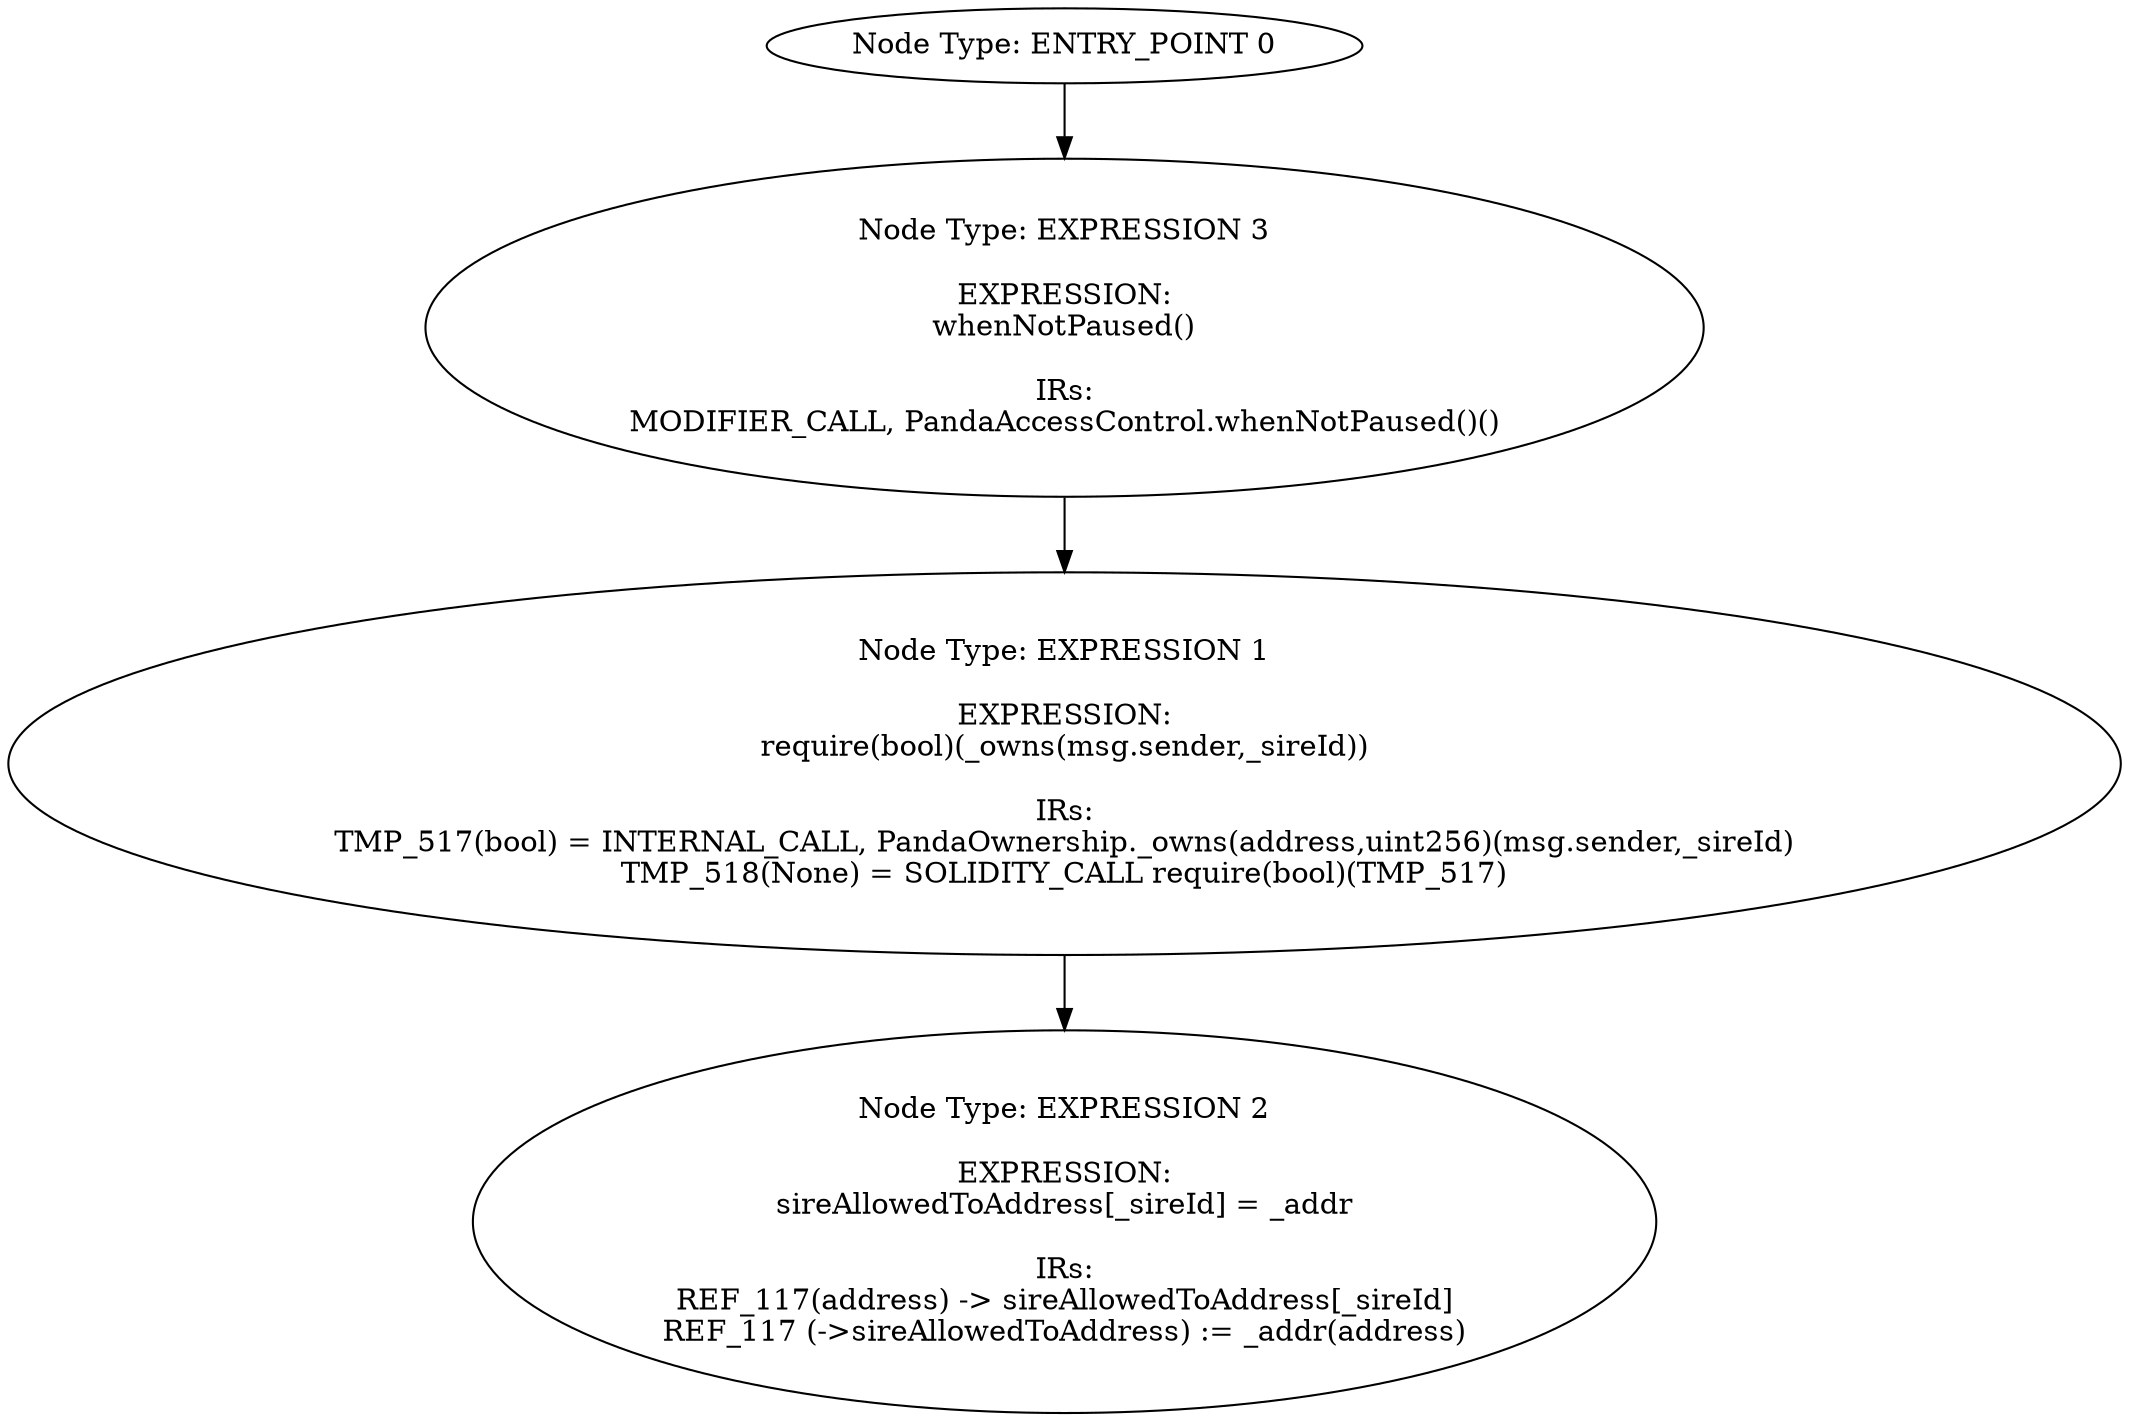 digraph{
0[label="Node Type: ENTRY_POINT 0
"];
0->3;
1[label="Node Type: EXPRESSION 1

EXPRESSION:
require(bool)(_owns(msg.sender,_sireId))

IRs:
TMP_517(bool) = INTERNAL_CALL, PandaOwnership._owns(address,uint256)(msg.sender,_sireId)
TMP_518(None) = SOLIDITY_CALL require(bool)(TMP_517)"];
1->2;
2[label="Node Type: EXPRESSION 2

EXPRESSION:
sireAllowedToAddress[_sireId] = _addr

IRs:
REF_117(address) -> sireAllowedToAddress[_sireId]
REF_117 (->sireAllowedToAddress) := _addr(address)"];
3[label="Node Type: EXPRESSION 3

EXPRESSION:
whenNotPaused()

IRs:
MODIFIER_CALL, PandaAccessControl.whenNotPaused()()"];
3->1;
}
